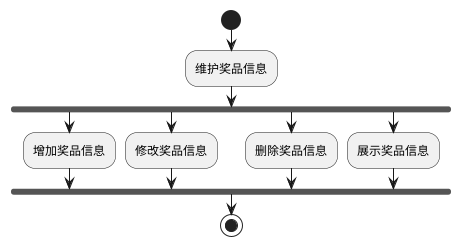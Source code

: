 @startuml
'https://plantuml.com/activity-diagram-beta
|#aliceblue|UserMgr|
start
:维护奖品信息;
fork
:增加奖品信息;
fork again
:修改奖品信息;
fork again
:删除奖品信息;
fork again
:展示奖品信息;
endfork
stop
@enduml
